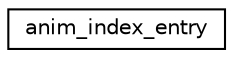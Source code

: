 digraph G
{
  edge [fontname="Helvetica",fontsize="10",labelfontname="Helvetica",labelfontsize="10"];
  node [fontname="Helvetica",fontsize="10",shape=record];
  rankdir=LR;
  Node1 [label="anim_index_entry",height=0.2,width=0.4,color="black", fillcolor="white", style="filled",URL="$d1/dfc/structanim__index__entry.html"];
}
